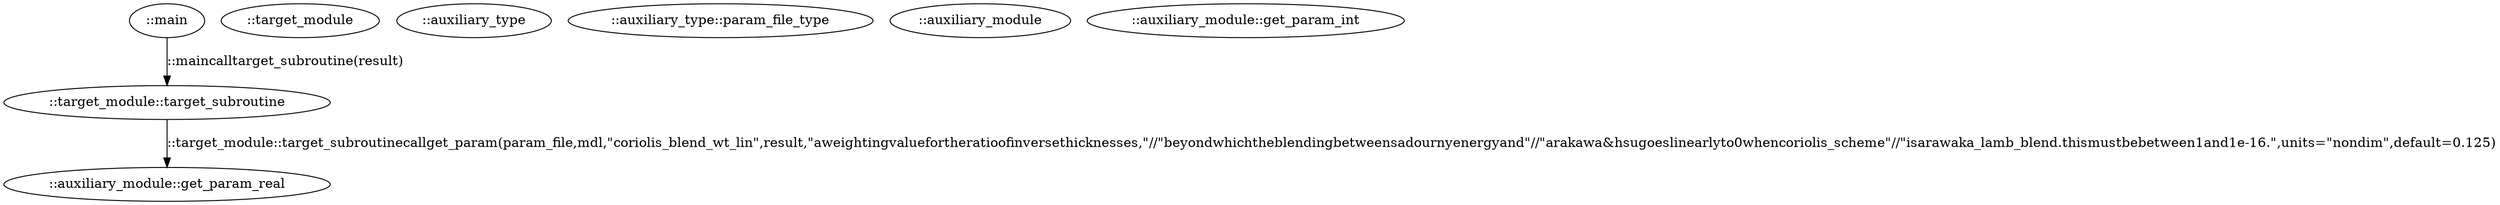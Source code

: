 digraph G {
0[label="::auxiliary_module::get_param_real"];
1[label="::target_module"];
2[label="::target_module::target_subroutine"];
3[label="::auxiliary_type"];
4[label="::auxiliary_type::param_file_type"];
5[label="::main"];
6[label="::auxiliary_module"];
7[label="::auxiliary_module::get_param_int"];
2->0 [label="::target_module::target_subroutinecallget_param(param_file,mdl,\"coriolis_blend_wt_lin\",result,\"aweightingvaluefortheratioofinversethicknesses,\"//\"beyondwhichtheblendingbetweensadournyenergyand\"//\"arakawa&hsugoeslinearlyto0whencoriolis_scheme\"//\"isarawaka_lamb_blend.thismustbebetween1and1e-16.\",units=\"nondim\",default=0.125)"];
5->2 [label="::maincalltarget_subroutine(result)"];
}
